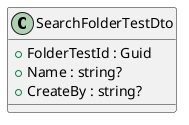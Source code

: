 @startuml
class SearchFolderTestDto {
    + FolderTestId : Guid
    + Name : string?
    + CreateBy : string?
}
@enduml